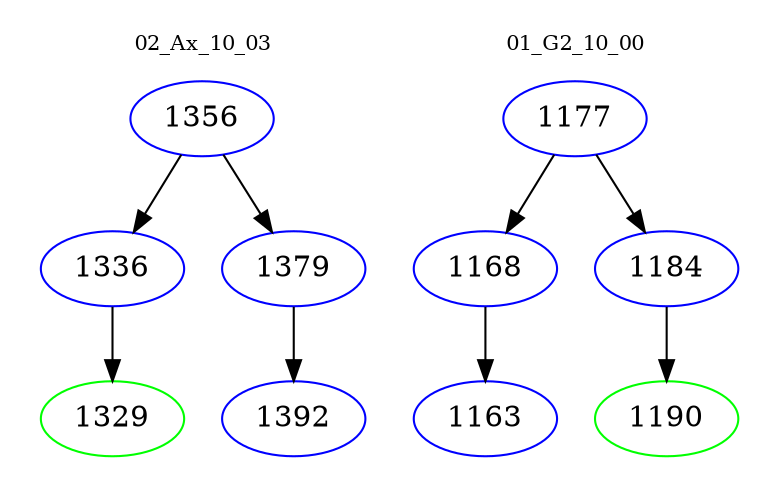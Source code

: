 digraph{
subgraph cluster_0 {
color = white
label = "02_Ax_10_03";
fontsize=10;
T0_1356 [label="1356", color="blue"]
T0_1356 -> T0_1336 [color="black"]
T0_1336 [label="1336", color="blue"]
T0_1336 -> T0_1329 [color="black"]
T0_1329 [label="1329", color="green"]
T0_1356 -> T0_1379 [color="black"]
T0_1379 [label="1379", color="blue"]
T0_1379 -> T0_1392 [color="black"]
T0_1392 [label="1392", color="blue"]
}
subgraph cluster_1 {
color = white
label = "01_G2_10_00";
fontsize=10;
T1_1177 [label="1177", color="blue"]
T1_1177 -> T1_1168 [color="black"]
T1_1168 [label="1168", color="blue"]
T1_1168 -> T1_1163 [color="black"]
T1_1163 [label="1163", color="blue"]
T1_1177 -> T1_1184 [color="black"]
T1_1184 [label="1184", color="blue"]
T1_1184 -> T1_1190 [color="black"]
T1_1190 [label="1190", color="green"]
}
}
